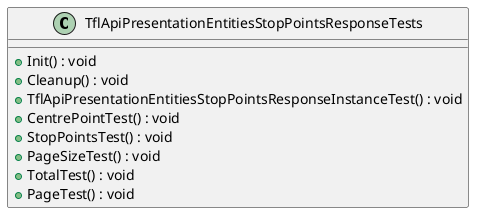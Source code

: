 @startuml
class TflApiPresentationEntitiesStopPointsResponseTests {
    + Init() : void
    + Cleanup() : void
    + TflApiPresentationEntitiesStopPointsResponseInstanceTest() : void
    + CentrePointTest() : void
    + StopPointsTest() : void
    + PageSizeTest() : void
    + TotalTest() : void
    + PageTest() : void
}
@enduml
